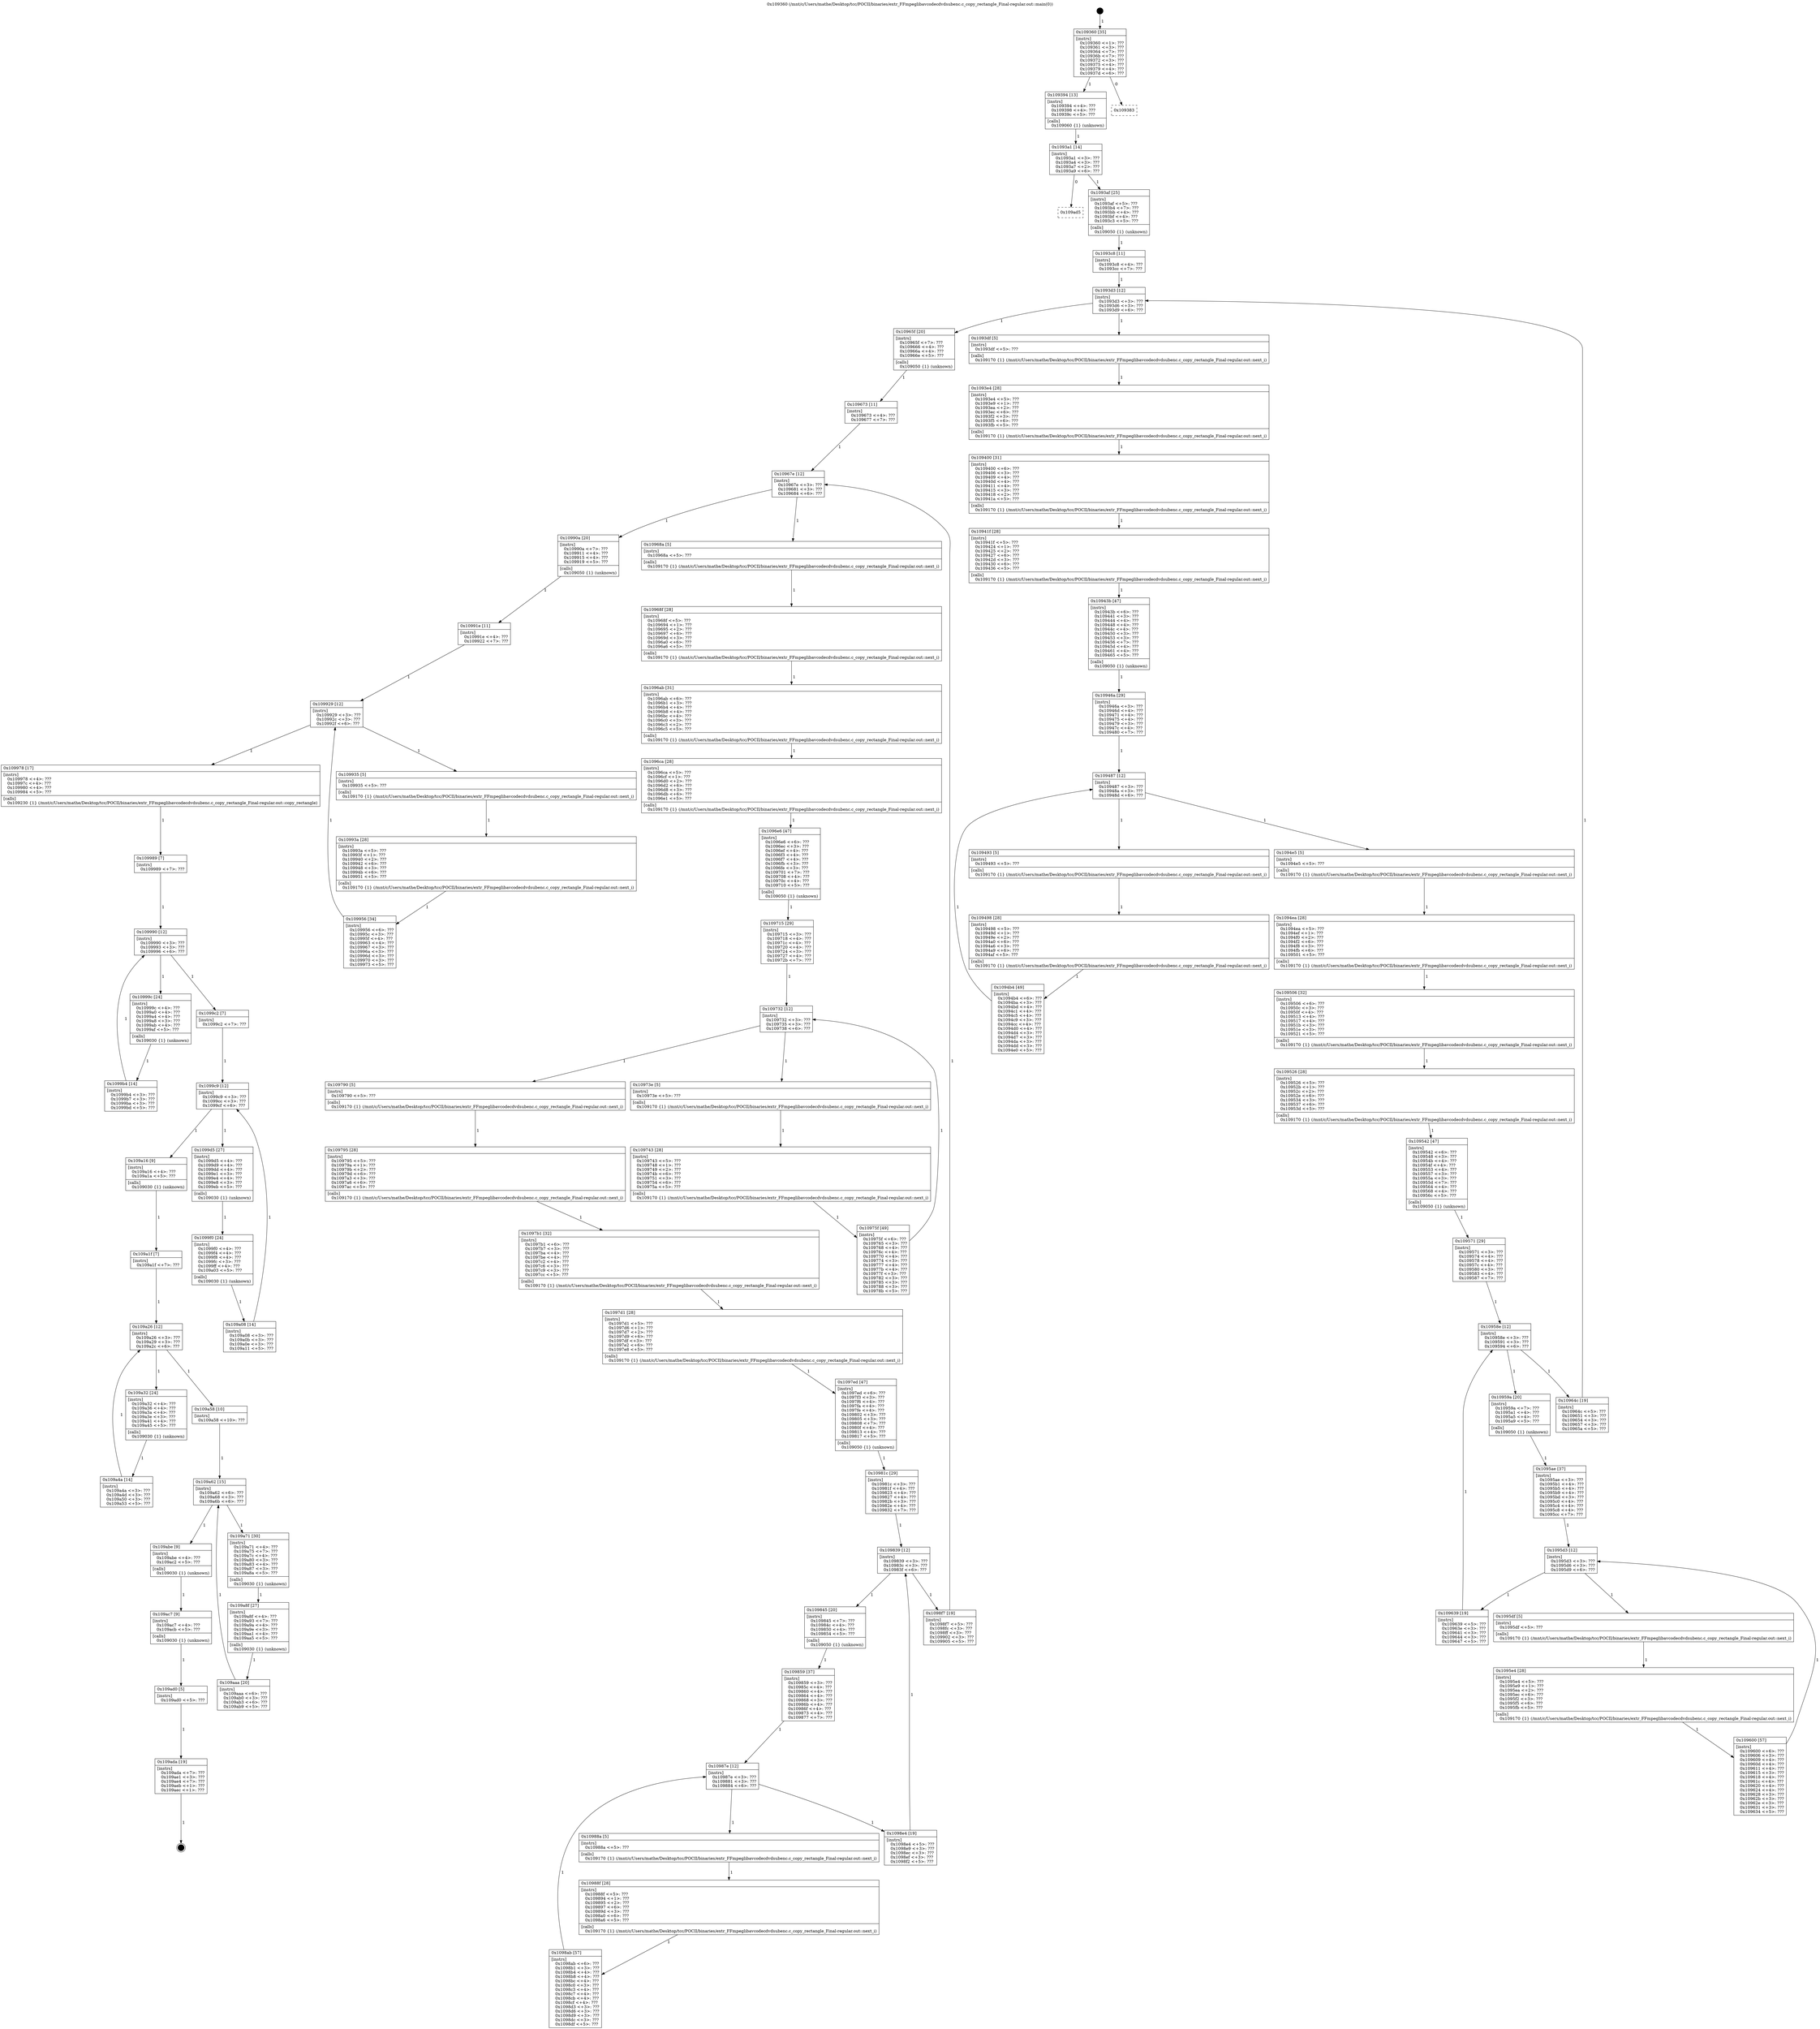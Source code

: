 digraph "0x109360" {
  label = "0x109360 (/mnt/c/Users/mathe/Desktop/tcc/POCII/binaries/extr_FFmpeglibavcodecdvdsubenc.c_copy_rectangle_Final-regular.out::main(0))"
  labelloc = "t"
  node[shape=record]

  Entry [label="",width=0.3,height=0.3,shape=circle,fillcolor=black,style=filled]
  "0x109360" [label="{
     0x109360 [35]\l
     | [instrs]\l
     &nbsp;&nbsp;0x109360 \<+1\>: ???\l
     &nbsp;&nbsp;0x109361 \<+3\>: ???\l
     &nbsp;&nbsp;0x109364 \<+7\>: ???\l
     &nbsp;&nbsp;0x10936b \<+7\>: ???\l
     &nbsp;&nbsp;0x109372 \<+3\>: ???\l
     &nbsp;&nbsp;0x109375 \<+4\>: ???\l
     &nbsp;&nbsp;0x109379 \<+4\>: ???\l
     &nbsp;&nbsp;0x10937d \<+6\>: ???\l
  }"]
  "0x109394" [label="{
     0x109394 [13]\l
     | [instrs]\l
     &nbsp;&nbsp;0x109394 \<+4\>: ???\l
     &nbsp;&nbsp;0x109398 \<+4\>: ???\l
     &nbsp;&nbsp;0x10939c \<+5\>: ???\l
     | [calls]\l
     &nbsp;&nbsp;0x109060 \{1\} (unknown)\l
  }"]
  "0x109383" [label="{
     0x109383\l
  }", style=dashed]
  "0x1093a1" [label="{
     0x1093a1 [14]\l
     | [instrs]\l
     &nbsp;&nbsp;0x1093a1 \<+3\>: ???\l
     &nbsp;&nbsp;0x1093a4 \<+3\>: ???\l
     &nbsp;&nbsp;0x1093a7 \<+2\>: ???\l
     &nbsp;&nbsp;0x1093a9 \<+6\>: ???\l
  }"]
  "0x109ad5" [label="{
     0x109ad5\l
  }", style=dashed]
  "0x1093af" [label="{
     0x1093af [25]\l
     | [instrs]\l
     &nbsp;&nbsp;0x1093af \<+5\>: ???\l
     &nbsp;&nbsp;0x1093b4 \<+7\>: ???\l
     &nbsp;&nbsp;0x1093bb \<+4\>: ???\l
     &nbsp;&nbsp;0x1093bf \<+4\>: ???\l
     &nbsp;&nbsp;0x1093c3 \<+5\>: ???\l
     | [calls]\l
     &nbsp;&nbsp;0x109050 \{1\} (unknown)\l
  }"]
  Exit [label="",width=0.3,height=0.3,shape=circle,fillcolor=black,style=filled,peripheries=2]
  "0x1093d3" [label="{
     0x1093d3 [12]\l
     | [instrs]\l
     &nbsp;&nbsp;0x1093d3 \<+3\>: ???\l
     &nbsp;&nbsp;0x1093d6 \<+3\>: ???\l
     &nbsp;&nbsp;0x1093d9 \<+6\>: ???\l
  }"]
  "0x10965f" [label="{
     0x10965f [20]\l
     | [instrs]\l
     &nbsp;&nbsp;0x10965f \<+7\>: ???\l
     &nbsp;&nbsp;0x109666 \<+4\>: ???\l
     &nbsp;&nbsp;0x10966a \<+4\>: ???\l
     &nbsp;&nbsp;0x10966e \<+5\>: ???\l
     | [calls]\l
     &nbsp;&nbsp;0x109050 \{1\} (unknown)\l
  }"]
  "0x1093df" [label="{
     0x1093df [5]\l
     | [instrs]\l
     &nbsp;&nbsp;0x1093df \<+5\>: ???\l
     | [calls]\l
     &nbsp;&nbsp;0x109170 \{1\} (/mnt/c/Users/mathe/Desktop/tcc/POCII/binaries/extr_FFmpeglibavcodecdvdsubenc.c_copy_rectangle_Final-regular.out::next_i)\l
  }"]
  "0x1093e4" [label="{
     0x1093e4 [28]\l
     | [instrs]\l
     &nbsp;&nbsp;0x1093e4 \<+5\>: ???\l
     &nbsp;&nbsp;0x1093e9 \<+1\>: ???\l
     &nbsp;&nbsp;0x1093ea \<+2\>: ???\l
     &nbsp;&nbsp;0x1093ec \<+6\>: ???\l
     &nbsp;&nbsp;0x1093f2 \<+3\>: ???\l
     &nbsp;&nbsp;0x1093f5 \<+6\>: ???\l
     &nbsp;&nbsp;0x1093fb \<+5\>: ???\l
     | [calls]\l
     &nbsp;&nbsp;0x109170 \{1\} (/mnt/c/Users/mathe/Desktop/tcc/POCII/binaries/extr_FFmpeglibavcodecdvdsubenc.c_copy_rectangle_Final-regular.out::next_i)\l
  }"]
  "0x109400" [label="{
     0x109400 [31]\l
     | [instrs]\l
     &nbsp;&nbsp;0x109400 \<+6\>: ???\l
     &nbsp;&nbsp;0x109406 \<+3\>: ???\l
     &nbsp;&nbsp;0x109409 \<+4\>: ???\l
     &nbsp;&nbsp;0x10940d \<+4\>: ???\l
     &nbsp;&nbsp;0x109411 \<+4\>: ???\l
     &nbsp;&nbsp;0x109415 \<+3\>: ???\l
     &nbsp;&nbsp;0x109418 \<+2\>: ???\l
     &nbsp;&nbsp;0x10941a \<+5\>: ???\l
     | [calls]\l
     &nbsp;&nbsp;0x109170 \{1\} (/mnt/c/Users/mathe/Desktop/tcc/POCII/binaries/extr_FFmpeglibavcodecdvdsubenc.c_copy_rectangle_Final-regular.out::next_i)\l
  }"]
  "0x10941f" [label="{
     0x10941f [28]\l
     | [instrs]\l
     &nbsp;&nbsp;0x10941f \<+5\>: ???\l
     &nbsp;&nbsp;0x109424 \<+1\>: ???\l
     &nbsp;&nbsp;0x109425 \<+2\>: ???\l
     &nbsp;&nbsp;0x109427 \<+6\>: ???\l
     &nbsp;&nbsp;0x10942d \<+3\>: ???\l
     &nbsp;&nbsp;0x109430 \<+6\>: ???\l
     &nbsp;&nbsp;0x109436 \<+5\>: ???\l
     | [calls]\l
     &nbsp;&nbsp;0x109170 \{1\} (/mnt/c/Users/mathe/Desktop/tcc/POCII/binaries/extr_FFmpeglibavcodecdvdsubenc.c_copy_rectangle_Final-regular.out::next_i)\l
  }"]
  "0x10943b" [label="{
     0x10943b [47]\l
     | [instrs]\l
     &nbsp;&nbsp;0x10943b \<+6\>: ???\l
     &nbsp;&nbsp;0x109441 \<+3\>: ???\l
     &nbsp;&nbsp;0x109444 \<+4\>: ???\l
     &nbsp;&nbsp;0x109448 \<+4\>: ???\l
     &nbsp;&nbsp;0x10944c \<+4\>: ???\l
     &nbsp;&nbsp;0x109450 \<+3\>: ???\l
     &nbsp;&nbsp;0x109453 \<+3\>: ???\l
     &nbsp;&nbsp;0x109456 \<+7\>: ???\l
     &nbsp;&nbsp;0x10945d \<+4\>: ???\l
     &nbsp;&nbsp;0x109461 \<+4\>: ???\l
     &nbsp;&nbsp;0x109465 \<+5\>: ???\l
     | [calls]\l
     &nbsp;&nbsp;0x109050 \{1\} (unknown)\l
  }"]
  "0x109487" [label="{
     0x109487 [12]\l
     | [instrs]\l
     &nbsp;&nbsp;0x109487 \<+3\>: ???\l
     &nbsp;&nbsp;0x10948a \<+3\>: ???\l
     &nbsp;&nbsp;0x10948d \<+6\>: ???\l
  }"]
  "0x1094e5" [label="{
     0x1094e5 [5]\l
     | [instrs]\l
     &nbsp;&nbsp;0x1094e5 \<+5\>: ???\l
     | [calls]\l
     &nbsp;&nbsp;0x109170 \{1\} (/mnt/c/Users/mathe/Desktop/tcc/POCII/binaries/extr_FFmpeglibavcodecdvdsubenc.c_copy_rectangle_Final-regular.out::next_i)\l
  }"]
  "0x109493" [label="{
     0x109493 [5]\l
     | [instrs]\l
     &nbsp;&nbsp;0x109493 \<+5\>: ???\l
     | [calls]\l
     &nbsp;&nbsp;0x109170 \{1\} (/mnt/c/Users/mathe/Desktop/tcc/POCII/binaries/extr_FFmpeglibavcodecdvdsubenc.c_copy_rectangle_Final-regular.out::next_i)\l
  }"]
  "0x109498" [label="{
     0x109498 [28]\l
     | [instrs]\l
     &nbsp;&nbsp;0x109498 \<+5\>: ???\l
     &nbsp;&nbsp;0x10949d \<+1\>: ???\l
     &nbsp;&nbsp;0x10949e \<+2\>: ???\l
     &nbsp;&nbsp;0x1094a0 \<+6\>: ???\l
     &nbsp;&nbsp;0x1094a6 \<+3\>: ???\l
     &nbsp;&nbsp;0x1094a9 \<+6\>: ???\l
     &nbsp;&nbsp;0x1094af \<+5\>: ???\l
     | [calls]\l
     &nbsp;&nbsp;0x109170 \{1\} (/mnt/c/Users/mathe/Desktop/tcc/POCII/binaries/extr_FFmpeglibavcodecdvdsubenc.c_copy_rectangle_Final-regular.out::next_i)\l
  }"]
  "0x1094b4" [label="{
     0x1094b4 [49]\l
     | [instrs]\l
     &nbsp;&nbsp;0x1094b4 \<+6\>: ???\l
     &nbsp;&nbsp;0x1094ba \<+3\>: ???\l
     &nbsp;&nbsp;0x1094bd \<+4\>: ???\l
     &nbsp;&nbsp;0x1094c1 \<+4\>: ???\l
     &nbsp;&nbsp;0x1094c5 \<+4\>: ???\l
     &nbsp;&nbsp;0x1094c9 \<+3\>: ???\l
     &nbsp;&nbsp;0x1094cc \<+4\>: ???\l
     &nbsp;&nbsp;0x1094d0 \<+4\>: ???\l
     &nbsp;&nbsp;0x1094d4 \<+3\>: ???\l
     &nbsp;&nbsp;0x1094d7 \<+3\>: ???\l
     &nbsp;&nbsp;0x1094da \<+3\>: ???\l
     &nbsp;&nbsp;0x1094dd \<+3\>: ???\l
     &nbsp;&nbsp;0x1094e0 \<+5\>: ???\l
  }"]
  "0x10946a" [label="{
     0x10946a [29]\l
     | [instrs]\l
     &nbsp;&nbsp;0x10946a \<+3\>: ???\l
     &nbsp;&nbsp;0x10946d \<+4\>: ???\l
     &nbsp;&nbsp;0x109471 \<+4\>: ???\l
     &nbsp;&nbsp;0x109475 \<+4\>: ???\l
     &nbsp;&nbsp;0x109479 \<+3\>: ???\l
     &nbsp;&nbsp;0x10947c \<+4\>: ???\l
     &nbsp;&nbsp;0x109480 \<+7\>: ???\l
  }"]
  "0x1094ea" [label="{
     0x1094ea [28]\l
     | [instrs]\l
     &nbsp;&nbsp;0x1094ea \<+5\>: ???\l
     &nbsp;&nbsp;0x1094ef \<+1\>: ???\l
     &nbsp;&nbsp;0x1094f0 \<+2\>: ???\l
     &nbsp;&nbsp;0x1094f2 \<+6\>: ???\l
     &nbsp;&nbsp;0x1094f8 \<+3\>: ???\l
     &nbsp;&nbsp;0x1094fb \<+6\>: ???\l
     &nbsp;&nbsp;0x109501 \<+5\>: ???\l
     | [calls]\l
     &nbsp;&nbsp;0x109170 \{1\} (/mnt/c/Users/mathe/Desktop/tcc/POCII/binaries/extr_FFmpeglibavcodecdvdsubenc.c_copy_rectangle_Final-regular.out::next_i)\l
  }"]
  "0x109506" [label="{
     0x109506 [32]\l
     | [instrs]\l
     &nbsp;&nbsp;0x109506 \<+6\>: ???\l
     &nbsp;&nbsp;0x10950c \<+3\>: ???\l
     &nbsp;&nbsp;0x10950f \<+4\>: ???\l
     &nbsp;&nbsp;0x109513 \<+4\>: ???\l
     &nbsp;&nbsp;0x109517 \<+4\>: ???\l
     &nbsp;&nbsp;0x10951b \<+3\>: ???\l
     &nbsp;&nbsp;0x10951e \<+3\>: ???\l
     &nbsp;&nbsp;0x109521 \<+5\>: ???\l
     | [calls]\l
     &nbsp;&nbsp;0x109170 \{1\} (/mnt/c/Users/mathe/Desktop/tcc/POCII/binaries/extr_FFmpeglibavcodecdvdsubenc.c_copy_rectangle_Final-regular.out::next_i)\l
  }"]
  "0x109526" [label="{
     0x109526 [28]\l
     | [instrs]\l
     &nbsp;&nbsp;0x109526 \<+5\>: ???\l
     &nbsp;&nbsp;0x10952b \<+1\>: ???\l
     &nbsp;&nbsp;0x10952c \<+2\>: ???\l
     &nbsp;&nbsp;0x10952e \<+6\>: ???\l
     &nbsp;&nbsp;0x109534 \<+3\>: ???\l
     &nbsp;&nbsp;0x109537 \<+6\>: ???\l
     &nbsp;&nbsp;0x10953d \<+5\>: ???\l
     | [calls]\l
     &nbsp;&nbsp;0x109170 \{1\} (/mnt/c/Users/mathe/Desktop/tcc/POCII/binaries/extr_FFmpeglibavcodecdvdsubenc.c_copy_rectangle_Final-regular.out::next_i)\l
  }"]
  "0x109542" [label="{
     0x109542 [47]\l
     | [instrs]\l
     &nbsp;&nbsp;0x109542 \<+6\>: ???\l
     &nbsp;&nbsp;0x109548 \<+3\>: ???\l
     &nbsp;&nbsp;0x10954b \<+4\>: ???\l
     &nbsp;&nbsp;0x10954f \<+4\>: ???\l
     &nbsp;&nbsp;0x109553 \<+4\>: ???\l
     &nbsp;&nbsp;0x109557 \<+3\>: ???\l
     &nbsp;&nbsp;0x10955a \<+3\>: ???\l
     &nbsp;&nbsp;0x10955d \<+7\>: ???\l
     &nbsp;&nbsp;0x109564 \<+4\>: ???\l
     &nbsp;&nbsp;0x109568 \<+4\>: ???\l
     &nbsp;&nbsp;0x10956c \<+5\>: ???\l
     | [calls]\l
     &nbsp;&nbsp;0x109050 \{1\} (unknown)\l
  }"]
  "0x10958e" [label="{
     0x10958e [12]\l
     | [instrs]\l
     &nbsp;&nbsp;0x10958e \<+3\>: ???\l
     &nbsp;&nbsp;0x109591 \<+3\>: ???\l
     &nbsp;&nbsp;0x109594 \<+6\>: ???\l
  }"]
  "0x10964c" [label="{
     0x10964c [19]\l
     | [instrs]\l
     &nbsp;&nbsp;0x10964c \<+5\>: ???\l
     &nbsp;&nbsp;0x109651 \<+3\>: ???\l
     &nbsp;&nbsp;0x109654 \<+3\>: ???\l
     &nbsp;&nbsp;0x109657 \<+3\>: ???\l
     &nbsp;&nbsp;0x10965a \<+5\>: ???\l
  }"]
  "0x10959a" [label="{
     0x10959a [20]\l
     | [instrs]\l
     &nbsp;&nbsp;0x10959a \<+7\>: ???\l
     &nbsp;&nbsp;0x1095a1 \<+4\>: ???\l
     &nbsp;&nbsp;0x1095a5 \<+4\>: ???\l
     &nbsp;&nbsp;0x1095a9 \<+5\>: ???\l
     | [calls]\l
     &nbsp;&nbsp;0x109050 \{1\} (unknown)\l
  }"]
  "0x1095d3" [label="{
     0x1095d3 [12]\l
     | [instrs]\l
     &nbsp;&nbsp;0x1095d3 \<+3\>: ???\l
     &nbsp;&nbsp;0x1095d6 \<+3\>: ???\l
     &nbsp;&nbsp;0x1095d9 \<+6\>: ???\l
  }"]
  "0x109639" [label="{
     0x109639 [19]\l
     | [instrs]\l
     &nbsp;&nbsp;0x109639 \<+5\>: ???\l
     &nbsp;&nbsp;0x10963e \<+3\>: ???\l
     &nbsp;&nbsp;0x109641 \<+3\>: ???\l
     &nbsp;&nbsp;0x109644 \<+3\>: ???\l
     &nbsp;&nbsp;0x109647 \<+5\>: ???\l
  }"]
  "0x1095df" [label="{
     0x1095df [5]\l
     | [instrs]\l
     &nbsp;&nbsp;0x1095df \<+5\>: ???\l
     | [calls]\l
     &nbsp;&nbsp;0x109170 \{1\} (/mnt/c/Users/mathe/Desktop/tcc/POCII/binaries/extr_FFmpeglibavcodecdvdsubenc.c_copy_rectangle_Final-regular.out::next_i)\l
  }"]
  "0x1095e4" [label="{
     0x1095e4 [28]\l
     | [instrs]\l
     &nbsp;&nbsp;0x1095e4 \<+5\>: ???\l
     &nbsp;&nbsp;0x1095e9 \<+1\>: ???\l
     &nbsp;&nbsp;0x1095ea \<+2\>: ???\l
     &nbsp;&nbsp;0x1095ec \<+6\>: ???\l
     &nbsp;&nbsp;0x1095f2 \<+3\>: ???\l
     &nbsp;&nbsp;0x1095f5 \<+6\>: ???\l
     &nbsp;&nbsp;0x1095fb \<+5\>: ???\l
     | [calls]\l
     &nbsp;&nbsp;0x109170 \{1\} (/mnt/c/Users/mathe/Desktop/tcc/POCII/binaries/extr_FFmpeglibavcodecdvdsubenc.c_copy_rectangle_Final-regular.out::next_i)\l
  }"]
  "0x109600" [label="{
     0x109600 [57]\l
     | [instrs]\l
     &nbsp;&nbsp;0x109600 \<+6\>: ???\l
     &nbsp;&nbsp;0x109606 \<+3\>: ???\l
     &nbsp;&nbsp;0x109609 \<+4\>: ???\l
     &nbsp;&nbsp;0x10960d \<+4\>: ???\l
     &nbsp;&nbsp;0x109611 \<+4\>: ???\l
     &nbsp;&nbsp;0x109615 \<+3\>: ???\l
     &nbsp;&nbsp;0x109618 \<+4\>: ???\l
     &nbsp;&nbsp;0x10961c \<+4\>: ???\l
     &nbsp;&nbsp;0x109620 \<+4\>: ???\l
     &nbsp;&nbsp;0x109624 \<+4\>: ???\l
     &nbsp;&nbsp;0x109628 \<+3\>: ???\l
     &nbsp;&nbsp;0x10962b \<+3\>: ???\l
     &nbsp;&nbsp;0x10962e \<+3\>: ???\l
     &nbsp;&nbsp;0x109631 \<+3\>: ???\l
     &nbsp;&nbsp;0x109634 \<+5\>: ???\l
  }"]
  "0x1095ae" [label="{
     0x1095ae [37]\l
     | [instrs]\l
     &nbsp;&nbsp;0x1095ae \<+3\>: ???\l
     &nbsp;&nbsp;0x1095b1 \<+4\>: ???\l
     &nbsp;&nbsp;0x1095b5 \<+4\>: ???\l
     &nbsp;&nbsp;0x1095b9 \<+4\>: ???\l
     &nbsp;&nbsp;0x1095bd \<+3\>: ???\l
     &nbsp;&nbsp;0x1095c0 \<+4\>: ???\l
     &nbsp;&nbsp;0x1095c4 \<+4\>: ???\l
     &nbsp;&nbsp;0x1095c8 \<+4\>: ???\l
     &nbsp;&nbsp;0x1095cc \<+7\>: ???\l
  }"]
  "0x109ada" [label="{
     0x109ada [19]\l
     | [instrs]\l
     &nbsp;&nbsp;0x109ada \<+7\>: ???\l
     &nbsp;&nbsp;0x109ae1 \<+3\>: ???\l
     &nbsp;&nbsp;0x109ae4 \<+7\>: ???\l
     &nbsp;&nbsp;0x109aeb \<+1\>: ???\l
     &nbsp;&nbsp;0x109aec \<+1\>: ???\l
  }"]
  "0x109571" [label="{
     0x109571 [29]\l
     | [instrs]\l
     &nbsp;&nbsp;0x109571 \<+3\>: ???\l
     &nbsp;&nbsp;0x109574 \<+4\>: ???\l
     &nbsp;&nbsp;0x109578 \<+4\>: ???\l
     &nbsp;&nbsp;0x10957c \<+4\>: ???\l
     &nbsp;&nbsp;0x109580 \<+3\>: ???\l
     &nbsp;&nbsp;0x109583 \<+4\>: ???\l
     &nbsp;&nbsp;0x109587 \<+7\>: ???\l
  }"]
  "0x109ad0" [label="{
     0x109ad0 [5]\l
     | [instrs]\l
     &nbsp;&nbsp;0x109ad0 \<+5\>: ???\l
  }"]
  "0x1093c8" [label="{
     0x1093c8 [11]\l
     | [instrs]\l
     &nbsp;&nbsp;0x1093c8 \<+4\>: ???\l
     &nbsp;&nbsp;0x1093cc \<+7\>: ???\l
  }"]
  "0x10967e" [label="{
     0x10967e [12]\l
     | [instrs]\l
     &nbsp;&nbsp;0x10967e \<+3\>: ???\l
     &nbsp;&nbsp;0x109681 \<+3\>: ???\l
     &nbsp;&nbsp;0x109684 \<+6\>: ???\l
  }"]
  "0x10990a" [label="{
     0x10990a [20]\l
     | [instrs]\l
     &nbsp;&nbsp;0x10990a \<+7\>: ???\l
     &nbsp;&nbsp;0x109911 \<+4\>: ???\l
     &nbsp;&nbsp;0x109915 \<+4\>: ???\l
     &nbsp;&nbsp;0x109919 \<+5\>: ???\l
     | [calls]\l
     &nbsp;&nbsp;0x109050 \{1\} (unknown)\l
  }"]
  "0x10968a" [label="{
     0x10968a [5]\l
     | [instrs]\l
     &nbsp;&nbsp;0x10968a \<+5\>: ???\l
     | [calls]\l
     &nbsp;&nbsp;0x109170 \{1\} (/mnt/c/Users/mathe/Desktop/tcc/POCII/binaries/extr_FFmpeglibavcodecdvdsubenc.c_copy_rectangle_Final-regular.out::next_i)\l
  }"]
  "0x10968f" [label="{
     0x10968f [28]\l
     | [instrs]\l
     &nbsp;&nbsp;0x10968f \<+5\>: ???\l
     &nbsp;&nbsp;0x109694 \<+1\>: ???\l
     &nbsp;&nbsp;0x109695 \<+2\>: ???\l
     &nbsp;&nbsp;0x109697 \<+6\>: ???\l
     &nbsp;&nbsp;0x10969d \<+3\>: ???\l
     &nbsp;&nbsp;0x1096a0 \<+6\>: ???\l
     &nbsp;&nbsp;0x1096a6 \<+5\>: ???\l
     | [calls]\l
     &nbsp;&nbsp;0x109170 \{1\} (/mnt/c/Users/mathe/Desktop/tcc/POCII/binaries/extr_FFmpeglibavcodecdvdsubenc.c_copy_rectangle_Final-regular.out::next_i)\l
  }"]
  "0x1096ab" [label="{
     0x1096ab [31]\l
     | [instrs]\l
     &nbsp;&nbsp;0x1096ab \<+6\>: ???\l
     &nbsp;&nbsp;0x1096b1 \<+3\>: ???\l
     &nbsp;&nbsp;0x1096b4 \<+4\>: ???\l
     &nbsp;&nbsp;0x1096b8 \<+4\>: ???\l
     &nbsp;&nbsp;0x1096bc \<+4\>: ???\l
     &nbsp;&nbsp;0x1096c0 \<+3\>: ???\l
     &nbsp;&nbsp;0x1096c3 \<+2\>: ???\l
     &nbsp;&nbsp;0x1096c5 \<+5\>: ???\l
     | [calls]\l
     &nbsp;&nbsp;0x109170 \{1\} (/mnt/c/Users/mathe/Desktop/tcc/POCII/binaries/extr_FFmpeglibavcodecdvdsubenc.c_copy_rectangle_Final-regular.out::next_i)\l
  }"]
  "0x1096ca" [label="{
     0x1096ca [28]\l
     | [instrs]\l
     &nbsp;&nbsp;0x1096ca \<+5\>: ???\l
     &nbsp;&nbsp;0x1096cf \<+1\>: ???\l
     &nbsp;&nbsp;0x1096d0 \<+2\>: ???\l
     &nbsp;&nbsp;0x1096d2 \<+6\>: ???\l
     &nbsp;&nbsp;0x1096d8 \<+3\>: ???\l
     &nbsp;&nbsp;0x1096db \<+6\>: ???\l
     &nbsp;&nbsp;0x1096e1 \<+5\>: ???\l
     | [calls]\l
     &nbsp;&nbsp;0x109170 \{1\} (/mnt/c/Users/mathe/Desktop/tcc/POCII/binaries/extr_FFmpeglibavcodecdvdsubenc.c_copy_rectangle_Final-regular.out::next_i)\l
  }"]
  "0x1096e6" [label="{
     0x1096e6 [47]\l
     | [instrs]\l
     &nbsp;&nbsp;0x1096e6 \<+6\>: ???\l
     &nbsp;&nbsp;0x1096ec \<+3\>: ???\l
     &nbsp;&nbsp;0x1096ef \<+4\>: ???\l
     &nbsp;&nbsp;0x1096f3 \<+4\>: ???\l
     &nbsp;&nbsp;0x1096f7 \<+4\>: ???\l
     &nbsp;&nbsp;0x1096fb \<+3\>: ???\l
     &nbsp;&nbsp;0x1096fe \<+3\>: ???\l
     &nbsp;&nbsp;0x109701 \<+7\>: ???\l
     &nbsp;&nbsp;0x109708 \<+4\>: ???\l
     &nbsp;&nbsp;0x10970c \<+4\>: ???\l
     &nbsp;&nbsp;0x109710 \<+5\>: ???\l
     | [calls]\l
     &nbsp;&nbsp;0x109050 \{1\} (unknown)\l
  }"]
  "0x109732" [label="{
     0x109732 [12]\l
     | [instrs]\l
     &nbsp;&nbsp;0x109732 \<+3\>: ???\l
     &nbsp;&nbsp;0x109735 \<+3\>: ???\l
     &nbsp;&nbsp;0x109738 \<+6\>: ???\l
  }"]
  "0x109790" [label="{
     0x109790 [5]\l
     | [instrs]\l
     &nbsp;&nbsp;0x109790 \<+5\>: ???\l
     | [calls]\l
     &nbsp;&nbsp;0x109170 \{1\} (/mnt/c/Users/mathe/Desktop/tcc/POCII/binaries/extr_FFmpeglibavcodecdvdsubenc.c_copy_rectangle_Final-regular.out::next_i)\l
  }"]
  "0x10973e" [label="{
     0x10973e [5]\l
     | [instrs]\l
     &nbsp;&nbsp;0x10973e \<+5\>: ???\l
     | [calls]\l
     &nbsp;&nbsp;0x109170 \{1\} (/mnt/c/Users/mathe/Desktop/tcc/POCII/binaries/extr_FFmpeglibavcodecdvdsubenc.c_copy_rectangle_Final-regular.out::next_i)\l
  }"]
  "0x109743" [label="{
     0x109743 [28]\l
     | [instrs]\l
     &nbsp;&nbsp;0x109743 \<+5\>: ???\l
     &nbsp;&nbsp;0x109748 \<+1\>: ???\l
     &nbsp;&nbsp;0x109749 \<+2\>: ???\l
     &nbsp;&nbsp;0x10974b \<+6\>: ???\l
     &nbsp;&nbsp;0x109751 \<+3\>: ???\l
     &nbsp;&nbsp;0x109754 \<+6\>: ???\l
     &nbsp;&nbsp;0x10975a \<+5\>: ???\l
     | [calls]\l
     &nbsp;&nbsp;0x109170 \{1\} (/mnt/c/Users/mathe/Desktop/tcc/POCII/binaries/extr_FFmpeglibavcodecdvdsubenc.c_copy_rectangle_Final-regular.out::next_i)\l
  }"]
  "0x10975f" [label="{
     0x10975f [49]\l
     | [instrs]\l
     &nbsp;&nbsp;0x10975f \<+6\>: ???\l
     &nbsp;&nbsp;0x109765 \<+3\>: ???\l
     &nbsp;&nbsp;0x109768 \<+4\>: ???\l
     &nbsp;&nbsp;0x10976c \<+4\>: ???\l
     &nbsp;&nbsp;0x109770 \<+4\>: ???\l
     &nbsp;&nbsp;0x109774 \<+3\>: ???\l
     &nbsp;&nbsp;0x109777 \<+4\>: ???\l
     &nbsp;&nbsp;0x10977b \<+4\>: ???\l
     &nbsp;&nbsp;0x10977f \<+3\>: ???\l
     &nbsp;&nbsp;0x109782 \<+3\>: ???\l
     &nbsp;&nbsp;0x109785 \<+3\>: ???\l
     &nbsp;&nbsp;0x109788 \<+3\>: ???\l
     &nbsp;&nbsp;0x10978b \<+5\>: ???\l
  }"]
  "0x109715" [label="{
     0x109715 [29]\l
     | [instrs]\l
     &nbsp;&nbsp;0x109715 \<+3\>: ???\l
     &nbsp;&nbsp;0x109718 \<+4\>: ???\l
     &nbsp;&nbsp;0x10971c \<+4\>: ???\l
     &nbsp;&nbsp;0x109720 \<+4\>: ???\l
     &nbsp;&nbsp;0x109724 \<+3\>: ???\l
     &nbsp;&nbsp;0x109727 \<+4\>: ???\l
     &nbsp;&nbsp;0x10972b \<+7\>: ???\l
  }"]
  "0x109795" [label="{
     0x109795 [28]\l
     | [instrs]\l
     &nbsp;&nbsp;0x109795 \<+5\>: ???\l
     &nbsp;&nbsp;0x10979a \<+1\>: ???\l
     &nbsp;&nbsp;0x10979b \<+2\>: ???\l
     &nbsp;&nbsp;0x10979d \<+6\>: ???\l
     &nbsp;&nbsp;0x1097a3 \<+3\>: ???\l
     &nbsp;&nbsp;0x1097a6 \<+6\>: ???\l
     &nbsp;&nbsp;0x1097ac \<+5\>: ???\l
     | [calls]\l
     &nbsp;&nbsp;0x109170 \{1\} (/mnt/c/Users/mathe/Desktop/tcc/POCII/binaries/extr_FFmpeglibavcodecdvdsubenc.c_copy_rectangle_Final-regular.out::next_i)\l
  }"]
  "0x1097b1" [label="{
     0x1097b1 [32]\l
     | [instrs]\l
     &nbsp;&nbsp;0x1097b1 \<+6\>: ???\l
     &nbsp;&nbsp;0x1097b7 \<+3\>: ???\l
     &nbsp;&nbsp;0x1097ba \<+4\>: ???\l
     &nbsp;&nbsp;0x1097be \<+4\>: ???\l
     &nbsp;&nbsp;0x1097c2 \<+4\>: ???\l
     &nbsp;&nbsp;0x1097c6 \<+3\>: ???\l
     &nbsp;&nbsp;0x1097c9 \<+3\>: ???\l
     &nbsp;&nbsp;0x1097cc \<+5\>: ???\l
     | [calls]\l
     &nbsp;&nbsp;0x109170 \{1\} (/mnt/c/Users/mathe/Desktop/tcc/POCII/binaries/extr_FFmpeglibavcodecdvdsubenc.c_copy_rectangle_Final-regular.out::next_i)\l
  }"]
  "0x1097d1" [label="{
     0x1097d1 [28]\l
     | [instrs]\l
     &nbsp;&nbsp;0x1097d1 \<+5\>: ???\l
     &nbsp;&nbsp;0x1097d6 \<+1\>: ???\l
     &nbsp;&nbsp;0x1097d7 \<+2\>: ???\l
     &nbsp;&nbsp;0x1097d9 \<+6\>: ???\l
     &nbsp;&nbsp;0x1097df \<+3\>: ???\l
     &nbsp;&nbsp;0x1097e2 \<+6\>: ???\l
     &nbsp;&nbsp;0x1097e8 \<+5\>: ???\l
     | [calls]\l
     &nbsp;&nbsp;0x109170 \{1\} (/mnt/c/Users/mathe/Desktop/tcc/POCII/binaries/extr_FFmpeglibavcodecdvdsubenc.c_copy_rectangle_Final-regular.out::next_i)\l
  }"]
  "0x1097ed" [label="{
     0x1097ed [47]\l
     | [instrs]\l
     &nbsp;&nbsp;0x1097ed \<+6\>: ???\l
     &nbsp;&nbsp;0x1097f3 \<+3\>: ???\l
     &nbsp;&nbsp;0x1097f6 \<+4\>: ???\l
     &nbsp;&nbsp;0x1097fa \<+4\>: ???\l
     &nbsp;&nbsp;0x1097fe \<+4\>: ???\l
     &nbsp;&nbsp;0x109802 \<+3\>: ???\l
     &nbsp;&nbsp;0x109805 \<+3\>: ???\l
     &nbsp;&nbsp;0x109808 \<+7\>: ???\l
     &nbsp;&nbsp;0x10980f \<+4\>: ???\l
     &nbsp;&nbsp;0x109813 \<+4\>: ???\l
     &nbsp;&nbsp;0x109817 \<+5\>: ???\l
     | [calls]\l
     &nbsp;&nbsp;0x109050 \{1\} (unknown)\l
  }"]
  "0x109839" [label="{
     0x109839 [12]\l
     | [instrs]\l
     &nbsp;&nbsp;0x109839 \<+3\>: ???\l
     &nbsp;&nbsp;0x10983c \<+3\>: ???\l
     &nbsp;&nbsp;0x10983f \<+6\>: ???\l
  }"]
  "0x1098f7" [label="{
     0x1098f7 [19]\l
     | [instrs]\l
     &nbsp;&nbsp;0x1098f7 \<+5\>: ???\l
     &nbsp;&nbsp;0x1098fc \<+3\>: ???\l
     &nbsp;&nbsp;0x1098ff \<+3\>: ???\l
     &nbsp;&nbsp;0x109902 \<+3\>: ???\l
     &nbsp;&nbsp;0x109905 \<+5\>: ???\l
  }"]
  "0x109845" [label="{
     0x109845 [20]\l
     | [instrs]\l
     &nbsp;&nbsp;0x109845 \<+7\>: ???\l
     &nbsp;&nbsp;0x10984c \<+4\>: ???\l
     &nbsp;&nbsp;0x109850 \<+4\>: ???\l
     &nbsp;&nbsp;0x109854 \<+5\>: ???\l
     | [calls]\l
     &nbsp;&nbsp;0x109050 \{1\} (unknown)\l
  }"]
  "0x10987e" [label="{
     0x10987e [12]\l
     | [instrs]\l
     &nbsp;&nbsp;0x10987e \<+3\>: ???\l
     &nbsp;&nbsp;0x109881 \<+3\>: ???\l
     &nbsp;&nbsp;0x109884 \<+6\>: ???\l
  }"]
  "0x1098e4" [label="{
     0x1098e4 [19]\l
     | [instrs]\l
     &nbsp;&nbsp;0x1098e4 \<+5\>: ???\l
     &nbsp;&nbsp;0x1098e9 \<+3\>: ???\l
     &nbsp;&nbsp;0x1098ec \<+3\>: ???\l
     &nbsp;&nbsp;0x1098ef \<+3\>: ???\l
     &nbsp;&nbsp;0x1098f2 \<+5\>: ???\l
  }"]
  "0x10988a" [label="{
     0x10988a [5]\l
     | [instrs]\l
     &nbsp;&nbsp;0x10988a \<+5\>: ???\l
     | [calls]\l
     &nbsp;&nbsp;0x109170 \{1\} (/mnt/c/Users/mathe/Desktop/tcc/POCII/binaries/extr_FFmpeglibavcodecdvdsubenc.c_copy_rectangle_Final-regular.out::next_i)\l
  }"]
  "0x10988f" [label="{
     0x10988f [28]\l
     | [instrs]\l
     &nbsp;&nbsp;0x10988f \<+5\>: ???\l
     &nbsp;&nbsp;0x109894 \<+1\>: ???\l
     &nbsp;&nbsp;0x109895 \<+2\>: ???\l
     &nbsp;&nbsp;0x109897 \<+6\>: ???\l
     &nbsp;&nbsp;0x10989d \<+3\>: ???\l
     &nbsp;&nbsp;0x1098a0 \<+6\>: ???\l
     &nbsp;&nbsp;0x1098a6 \<+5\>: ???\l
     | [calls]\l
     &nbsp;&nbsp;0x109170 \{1\} (/mnt/c/Users/mathe/Desktop/tcc/POCII/binaries/extr_FFmpeglibavcodecdvdsubenc.c_copy_rectangle_Final-regular.out::next_i)\l
  }"]
  "0x1098ab" [label="{
     0x1098ab [57]\l
     | [instrs]\l
     &nbsp;&nbsp;0x1098ab \<+6\>: ???\l
     &nbsp;&nbsp;0x1098b1 \<+3\>: ???\l
     &nbsp;&nbsp;0x1098b4 \<+4\>: ???\l
     &nbsp;&nbsp;0x1098b8 \<+4\>: ???\l
     &nbsp;&nbsp;0x1098bc \<+4\>: ???\l
     &nbsp;&nbsp;0x1098c0 \<+3\>: ???\l
     &nbsp;&nbsp;0x1098c3 \<+4\>: ???\l
     &nbsp;&nbsp;0x1098c7 \<+4\>: ???\l
     &nbsp;&nbsp;0x1098cb \<+4\>: ???\l
     &nbsp;&nbsp;0x1098cf \<+4\>: ???\l
     &nbsp;&nbsp;0x1098d3 \<+3\>: ???\l
     &nbsp;&nbsp;0x1098d6 \<+3\>: ???\l
     &nbsp;&nbsp;0x1098d9 \<+3\>: ???\l
     &nbsp;&nbsp;0x1098dc \<+3\>: ???\l
     &nbsp;&nbsp;0x1098df \<+5\>: ???\l
  }"]
  "0x109859" [label="{
     0x109859 [37]\l
     | [instrs]\l
     &nbsp;&nbsp;0x109859 \<+3\>: ???\l
     &nbsp;&nbsp;0x10985c \<+4\>: ???\l
     &nbsp;&nbsp;0x109860 \<+4\>: ???\l
     &nbsp;&nbsp;0x109864 \<+4\>: ???\l
     &nbsp;&nbsp;0x109868 \<+3\>: ???\l
     &nbsp;&nbsp;0x10986b \<+4\>: ???\l
     &nbsp;&nbsp;0x10986f \<+4\>: ???\l
     &nbsp;&nbsp;0x109873 \<+4\>: ???\l
     &nbsp;&nbsp;0x109877 \<+7\>: ???\l
  }"]
  "0x109ac7" [label="{
     0x109ac7 [9]\l
     | [instrs]\l
     &nbsp;&nbsp;0x109ac7 \<+4\>: ???\l
     &nbsp;&nbsp;0x109acb \<+5\>: ???\l
     | [calls]\l
     &nbsp;&nbsp;0x109030 \{1\} (unknown)\l
  }"]
  "0x10981c" [label="{
     0x10981c [29]\l
     | [instrs]\l
     &nbsp;&nbsp;0x10981c \<+3\>: ???\l
     &nbsp;&nbsp;0x10981f \<+4\>: ???\l
     &nbsp;&nbsp;0x109823 \<+4\>: ???\l
     &nbsp;&nbsp;0x109827 \<+4\>: ???\l
     &nbsp;&nbsp;0x10982b \<+3\>: ???\l
     &nbsp;&nbsp;0x10982e \<+4\>: ???\l
     &nbsp;&nbsp;0x109832 \<+7\>: ???\l
  }"]
  "0x109a58" [label="{
     0x109a58 [10]\l
     | [instrs]\l
     &nbsp;&nbsp;0x109a58 \<+10\>: ???\l
  }"]
  "0x109673" [label="{
     0x109673 [11]\l
     | [instrs]\l
     &nbsp;&nbsp;0x109673 \<+4\>: ???\l
     &nbsp;&nbsp;0x109677 \<+7\>: ???\l
  }"]
  "0x109929" [label="{
     0x109929 [12]\l
     | [instrs]\l
     &nbsp;&nbsp;0x109929 \<+3\>: ???\l
     &nbsp;&nbsp;0x10992c \<+3\>: ???\l
     &nbsp;&nbsp;0x10992f \<+6\>: ???\l
  }"]
  "0x109978" [label="{
     0x109978 [17]\l
     | [instrs]\l
     &nbsp;&nbsp;0x109978 \<+4\>: ???\l
     &nbsp;&nbsp;0x10997c \<+4\>: ???\l
     &nbsp;&nbsp;0x109980 \<+4\>: ???\l
     &nbsp;&nbsp;0x109984 \<+5\>: ???\l
     | [calls]\l
     &nbsp;&nbsp;0x109230 \{1\} (/mnt/c/Users/mathe/Desktop/tcc/POCII/binaries/extr_FFmpeglibavcodecdvdsubenc.c_copy_rectangle_Final-regular.out::copy_rectangle)\l
  }"]
  "0x109935" [label="{
     0x109935 [5]\l
     | [instrs]\l
     &nbsp;&nbsp;0x109935 \<+5\>: ???\l
     | [calls]\l
     &nbsp;&nbsp;0x109170 \{1\} (/mnt/c/Users/mathe/Desktop/tcc/POCII/binaries/extr_FFmpeglibavcodecdvdsubenc.c_copy_rectangle_Final-regular.out::next_i)\l
  }"]
  "0x10993a" [label="{
     0x10993a [28]\l
     | [instrs]\l
     &nbsp;&nbsp;0x10993a \<+5\>: ???\l
     &nbsp;&nbsp;0x10993f \<+1\>: ???\l
     &nbsp;&nbsp;0x109940 \<+2\>: ???\l
     &nbsp;&nbsp;0x109942 \<+6\>: ???\l
     &nbsp;&nbsp;0x109948 \<+3\>: ???\l
     &nbsp;&nbsp;0x10994b \<+6\>: ???\l
     &nbsp;&nbsp;0x109951 \<+5\>: ???\l
     | [calls]\l
     &nbsp;&nbsp;0x109170 \{1\} (/mnt/c/Users/mathe/Desktop/tcc/POCII/binaries/extr_FFmpeglibavcodecdvdsubenc.c_copy_rectangle_Final-regular.out::next_i)\l
  }"]
  "0x109956" [label="{
     0x109956 [34]\l
     | [instrs]\l
     &nbsp;&nbsp;0x109956 \<+6\>: ???\l
     &nbsp;&nbsp;0x10995c \<+3\>: ???\l
     &nbsp;&nbsp;0x10995f \<+4\>: ???\l
     &nbsp;&nbsp;0x109963 \<+4\>: ???\l
     &nbsp;&nbsp;0x109967 \<+3\>: ???\l
     &nbsp;&nbsp;0x10996a \<+3\>: ???\l
     &nbsp;&nbsp;0x10996d \<+3\>: ???\l
     &nbsp;&nbsp;0x109970 \<+3\>: ???\l
     &nbsp;&nbsp;0x109973 \<+5\>: ???\l
  }"]
  "0x10991e" [label="{
     0x10991e [11]\l
     | [instrs]\l
     &nbsp;&nbsp;0x10991e \<+4\>: ???\l
     &nbsp;&nbsp;0x109922 \<+7\>: ???\l
  }"]
  "0x109990" [label="{
     0x109990 [12]\l
     | [instrs]\l
     &nbsp;&nbsp;0x109990 \<+3\>: ???\l
     &nbsp;&nbsp;0x109993 \<+3\>: ???\l
     &nbsp;&nbsp;0x109996 \<+6\>: ???\l
  }"]
  "0x1099c9" [label="{
     0x1099c9 [12]\l
     | [instrs]\l
     &nbsp;&nbsp;0x1099c9 \<+3\>: ???\l
     &nbsp;&nbsp;0x1099cc \<+3\>: ???\l
     &nbsp;&nbsp;0x1099cf \<+6\>: ???\l
  }"]
  "0x10999c" [label="{
     0x10999c [24]\l
     | [instrs]\l
     &nbsp;&nbsp;0x10999c \<+4\>: ???\l
     &nbsp;&nbsp;0x1099a0 \<+4\>: ???\l
     &nbsp;&nbsp;0x1099a4 \<+4\>: ???\l
     &nbsp;&nbsp;0x1099a8 \<+3\>: ???\l
     &nbsp;&nbsp;0x1099ab \<+4\>: ???\l
     &nbsp;&nbsp;0x1099af \<+5\>: ???\l
     | [calls]\l
     &nbsp;&nbsp;0x109030 \{1\} (unknown)\l
  }"]
  "0x1099b4" [label="{
     0x1099b4 [14]\l
     | [instrs]\l
     &nbsp;&nbsp;0x1099b4 \<+3\>: ???\l
     &nbsp;&nbsp;0x1099b7 \<+3\>: ???\l
     &nbsp;&nbsp;0x1099ba \<+3\>: ???\l
     &nbsp;&nbsp;0x1099bd \<+5\>: ???\l
  }"]
  "0x109989" [label="{
     0x109989 [7]\l
     | [instrs]\l
     &nbsp;&nbsp;0x109989 \<+7\>: ???\l
  }"]
  "0x109a16" [label="{
     0x109a16 [9]\l
     | [instrs]\l
     &nbsp;&nbsp;0x109a16 \<+4\>: ???\l
     &nbsp;&nbsp;0x109a1a \<+5\>: ???\l
     | [calls]\l
     &nbsp;&nbsp;0x109030 \{1\} (unknown)\l
  }"]
  "0x1099d5" [label="{
     0x1099d5 [27]\l
     | [instrs]\l
     &nbsp;&nbsp;0x1099d5 \<+4\>: ???\l
     &nbsp;&nbsp;0x1099d9 \<+4\>: ???\l
     &nbsp;&nbsp;0x1099dd \<+4\>: ???\l
     &nbsp;&nbsp;0x1099e1 \<+3\>: ???\l
     &nbsp;&nbsp;0x1099e4 \<+4\>: ???\l
     &nbsp;&nbsp;0x1099e8 \<+3\>: ???\l
     &nbsp;&nbsp;0x1099eb \<+5\>: ???\l
     | [calls]\l
     &nbsp;&nbsp;0x109030 \{1\} (unknown)\l
  }"]
  "0x1099f0" [label="{
     0x1099f0 [24]\l
     | [instrs]\l
     &nbsp;&nbsp;0x1099f0 \<+4\>: ???\l
     &nbsp;&nbsp;0x1099f4 \<+4\>: ???\l
     &nbsp;&nbsp;0x1099f8 \<+4\>: ???\l
     &nbsp;&nbsp;0x1099fc \<+3\>: ???\l
     &nbsp;&nbsp;0x1099ff \<+4\>: ???\l
     &nbsp;&nbsp;0x109a03 \<+5\>: ???\l
     | [calls]\l
     &nbsp;&nbsp;0x109030 \{1\} (unknown)\l
  }"]
  "0x109a08" [label="{
     0x109a08 [14]\l
     | [instrs]\l
     &nbsp;&nbsp;0x109a08 \<+3\>: ???\l
     &nbsp;&nbsp;0x109a0b \<+3\>: ???\l
     &nbsp;&nbsp;0x109a0e \<+3\>: ???\l
     &nbsp;&nbsp;0x109a11 \<+5\>: ???\l
  }"]
  "0x1099c2" [label="{
     0x1099c2 [7]\l
     | [instrs]\l
     &nbsp;&nbsp;0x1099c2 \<+7\>: ???\l
  }"]
  "0x109a26" [label="{
     0x109a26 [12]\l
     | [instrs]\l
     &nbsp;&nbsp;0x109a26 \<+3\>: ???\l
     &nbsp;&nbsp;0x109a29 \<+3\>: ???\l
     &nbsp;&nbsp;0x109a2c \<+6\>: ???\l
  }"]
  "0x109a62" [label="{
     0x109a62 [15]\l
     | [instrs]\l
     &nbsp;&nbsp;0x109a62 \<+6\>: ???\l
     &nbsp;&nbsp;0x109a68 \<+3\>: ???\l
     &nbsp;&nbsp;0x109a6b \<+6\>: ???\l
  }"]
  "0x109a32" [label="{
     0x109a32 [24]\l
     | [instrs]\l
     &nbsp;&nbsp;0x109a32 \<+4\>: ???\l
     &nbsp;&nbsp;0x109a36 \<+4\>: ???\l
     &nbsp;&nbsp;0x109a3a \<+4\>: ???\l
     &nbsp;&nbsp;0x109a3e \<+3\>: ???\l
     &nbsp;&nbsp;0x109a41 \<+4\>: ???\l
     &nbsp;&nbsp;0x109a45 \<+5\>: ???\l
     | [calls]\l
     &nbsp;&nbsp;0x109030 \{1\} (unknown)\l
  }"]
  "0x109a4a" [label="{
     0x109a4a [14]\l
     | [instrs]\l
     &nbsp;&nbsp;0x109a4a \<+3\>: ???\l
     &nbsp;&nbsp;0x109a4d \<+3\>: ???\l
     &nbsp;&nbsp;0x109a50 \<+3\>: ???\l
     &nbsp;&nbsp;0x109a53 \<+5\>: ???\l
  }"]
  "0x109a1f" [label="{
     0x109a1f [7]\l
     | [instrs]\l
     &nbsp;&nbsp;0x109a1f \<+7\>: ???\l
  }"]
  "0x109abe" [label="{
     0x109abe [9]\l
     | [instrs]\l
     &nbsp;&nbsp;0x109abe \<+4\>: ???\l
     &nbsp;&nbsp;0x109ac2 \<+5\>: ???\l
     | [calls]\l
     &nbsp;&nbsp;0x109030 \{1\} (unknown)\l
  }"]
  "0x109a71" [label="{
     0x109a71 [30]\l
     | [instrs]\l
     &nbsp;&nbsp;0x109a71 \<+4\>: ???\l
     &nbsp;&nbsp;0x109a75 \<+7\>: ???\l
     &nbsp;&nbsp;0x109a7c \<+4\>: ???\l
     &nbsp;&nbsp;0x109a80 \<+3\>: ???\l
     &nbsp;&nbsp;0x109a83 \<+4\>: ???\l
     &nbsp;&nbsp;0x109a87 \<+3\>: ???\l
     &nbsp;&nbsp;0x109a8a \<+5\>: ???\l
     | [calls]\l
     &nbsp;&nbsp;0x109030 \{1\} (unknown)\l
  }"]
  "0x109a8f" [label="{
     0x109a8f [27]\l
     | [instrs]\l
     &nbsp;&nbsp;0x109a8f \<+4\>: ???\l
     &nbsp;&nbsp;0x109a93 \<+7\>: ???\l
     &nbsp;&nbsp;0x109a9a \<+4\>: ???\l
     &nbsp;&nbsp;0x109a9e \<+3\>: ???\l
     &nbsp;&nbsp;0x109aa1 \<+4\>: ???\l
     &nbsp;&nbsp;0x109aa5 \<+5\>: ???\l
     | [calls]\l
     &nbsp;&nbsp;0x109030 \{1\} (unknown)\l
  }"]
  "0x109aaa" [label="{
     0x109aaa [20]\l
     | [instrs]\l
     &nbsp;&nbsp;0x109aaa \<+6\>: ???\l
     &nbsp;&nbsp;0x109ab0 \<+3\>: ???\l
     &nbsp;&nbsp;0x109ab3 \<+6\>: ???\l
     &nbsp;&nbsp;0x109ab9 \<+5\>: ???\l
  }"]
  Entry -> "0x109360" [label=" 1"]
  "0x109360" -> "0x109394" [label=" 1"]
  "0x109360" -> "0x109383" [label=" 0"]
  "0x109394" -> "0x1093a1" [label=" 1"]
  "0x1093a1" -> "0x109ad5" [label=" 0"]
  "0x1093a1" -> "0x1093af" [label=" 1"]
  "0x109ada" -> Exit [label=" 1"]
  "0x1093af" -> "0x1093c8" [label=" 1"]
  "0x1093d3" -> "0x10965f" [label=" 1"]
  "0x1093d3" -> "0x1093df" [label=" 1"]
  "0x1093df" -> "0x1093e4" [label=" 1"]
  "0x1093e4" -> "0x109400" [label=" 1"]
  "0x109400" -> "0x10941f" [label=" 1"]
  "0x10941f" -> "0x10943b" [label=" 1"]
  "0x10943b" -> "0x10946a" [label=" 1"]
  "0x109487" -> "0x1094e5" [label=" 1"]
  "0x109487" -> "0x109493" [label=" 1"]
  "0x109493" -> "0x109498" [label=" 1"]
  "0x109498" -> "0x1094b4" [label=" 1"]
  "0x10946a" -> "0x109487" [label=" 1"]
  "0x1094b4" -> "0x109487" [label=" 1"]
  "0x1094e5" -> "0x1094ea" [label=" 1"]
  "0x1094ea" -> "0x109506" [label=" 1"]
  "0x109506" -> "0x109526" [label=" 1"]
  "0x109526" -> "0x109542" [label=" 1"]
  "0x109542" -> "0x109571" [label=" 1"]
  "0x10958e" -> "0x10964c" [label=" 1"]
  "0x10958e" -> "0x10959a" [label=" 1"]
  "0x10959a" -> "0x1095ae" [label=" 1"]
  "0x1095d3" -> "0x109639" [label=" 1"]
  "0x1095d3" -> "0x1095df" [label=" 1"]
  "0x1095df" -> "0x1095e4" [label=" 1"]
  "0x1095e4" -> "0x109600" [label=" 1"]
  "0x1095ae" -> "0x1095d3" [label=" 1"]
  "0x109600" -> "0x1095d3" [label=" 1"]
  "0x109ad0" -> "0x109ada" [label=" 1"]
  "0x109571" -> "0x10958e" [label=" 1"]
  "0x109639" -> "0x10958e" [label=" 1"]
  "0x109ac7" -> "0x109ad0" [label=" 1"]
  "0x1093c8" -> "0x1093d3" [label=" 1"]
  "0x10964c" -> "0x1093d3" [label=" 1"]
  "0x10965f" -> "0x109673" [label=" 1"]
  "0x10967e" -> "0x10990a" [label=" 1"]
  "0x10967e" -> "0x10968a" [label=" 1"]
  "0x10968a" -> "0x10968f" [label=" 1"]
  "0x10968f" -> "0x1096ab" [label=" 1"]
  "0x1096ab" -> "0x1096ca" [label=" 1"]
  "0x1096ca" -> "0x1096e6" [label=" 1"]
  "0x1096e6" -> "0x109715" [label=" 1"]
  "0x109732" -> "0x109790" [label=" 1"]
  "0x109732" -> "0x10973e" [label=" 1"]
  "0x10973e" -> "0x109743" [label=" 1"]
  "0x109743" -> "0x10975f" [label=" 1"]
  "0x109715" -> "0x109732" [label=" 1"]
  "0x10975f" -> "0x109732" [label=" 1"]
  "0x109790" -> "0x109795" [label=" 1"]
  "0x109795" -> "0x1097b1" [label=" 1"]
  "0x1097b1" -> "0x1097d1" [label=" 1"]
  "0x1097d1" -> "0x1097ed" [label=" 1"]
  "0x1097ed" -> "0x10981c" [label=" 1"]
  "0x109839" -> "0x1098f7" [label=" 1"]
  "0x109839" -> "0x109845" [label=" 1"]
  "0x109845" -> "0x109859" [label=" 1"]
  "0x10987e" -> "0x1098e4" [label=" 1"]
  "0x10987e" -> "0x10988a" [label=" 1"]
  "0x10988a" -> "0x10988f" [label=" 1"]
  "0x10988f" -> "0x1098ab" [label=" 1"]
  "0x109859" -> "0x10987e" [label=" 1"]
  "0x1098ab" -> "0x10987e" [label=" 1"]
  "0x109abe" -> "0x109ac7" [label=" 1"]
  "0x10981c" -> "0x109839" [label=" 1"]
  "0x1098e4" -> "0x109839" [label=" 1"]
  "0x109aaa" -> "0x109a62" [label=" 1"]
  "0x109673" -> "0x10967e" [label=" 1"]
  "0x1098f7" -> "0x10967e" [label=" 1"]
  "0x10990a" -> "0x10991e" [label=" 1"]
  "0x109929" -> "0x109978" [label=" 1"]
  "0x109929" -> "0x109935" [label=" 1"]
  "0x109935" -> "0x10993a" [label=" 1"]
  "0x10993a" -> "0x109956" [label=" 1"]
  "0x10991e" -> "0x109929" [label=" 1"]
  "0x109956" -> "0x109929" [label=" 1"]
  "0x109978" -> "0x109989" [label=" 1"]
  "0x109990" -> "0x1099c2" [label=" 1"]
  "0x109990" -> "0x10999c" [label=" 1"]
  "0x10999c" -> "0x1099b4" [label=" 1"]
  "0x109989" -> "0x109990" [label=" 1"]
  "0x1099b4" -> "0x109990" [label=" 1"]
  "0x1099c9" -> "0x109a16" [label=" 1"]
  "0x1099c9" -> "0x1099d5" [label=" 1"]
  "0x1099d5" -> "0x1099f0" [label=" 1"]
  "0x1099f0" -> "0x109a08" [label=" 1"]
  "0x1099c2" -> "0x1099c9" [label=" 1"]
  "0x109a08" -> "0x1099c9" [label=" 1"]
  "0x109a16" -> "0x109a1f" [label=" 1"]
  "0x109a26" -> "0x109a58" [label=" 1"]
  "0x109a26" -> "0x109a32" [label=" 1"]
  "0x109a32" -> "0x109a4a" [label=" 1"]
  "0x109a1f" -> "0x109a26" [label=" 1"]
  "0x109a4a" -> "0x109a26" [label=" 1"]
  "0x109a62" -> "0x109abe" [label=" 1"]
  "0x109a62" -> "0x109a71" [label=" 1"]
  "0x109a71" -> "0x109a8f" [label=" 1"]
  "0x109a8f" -> "0x109aaa" [label=" 1"]
  "0x109a58" -> "0x109a62" [label=" 1"]
}
